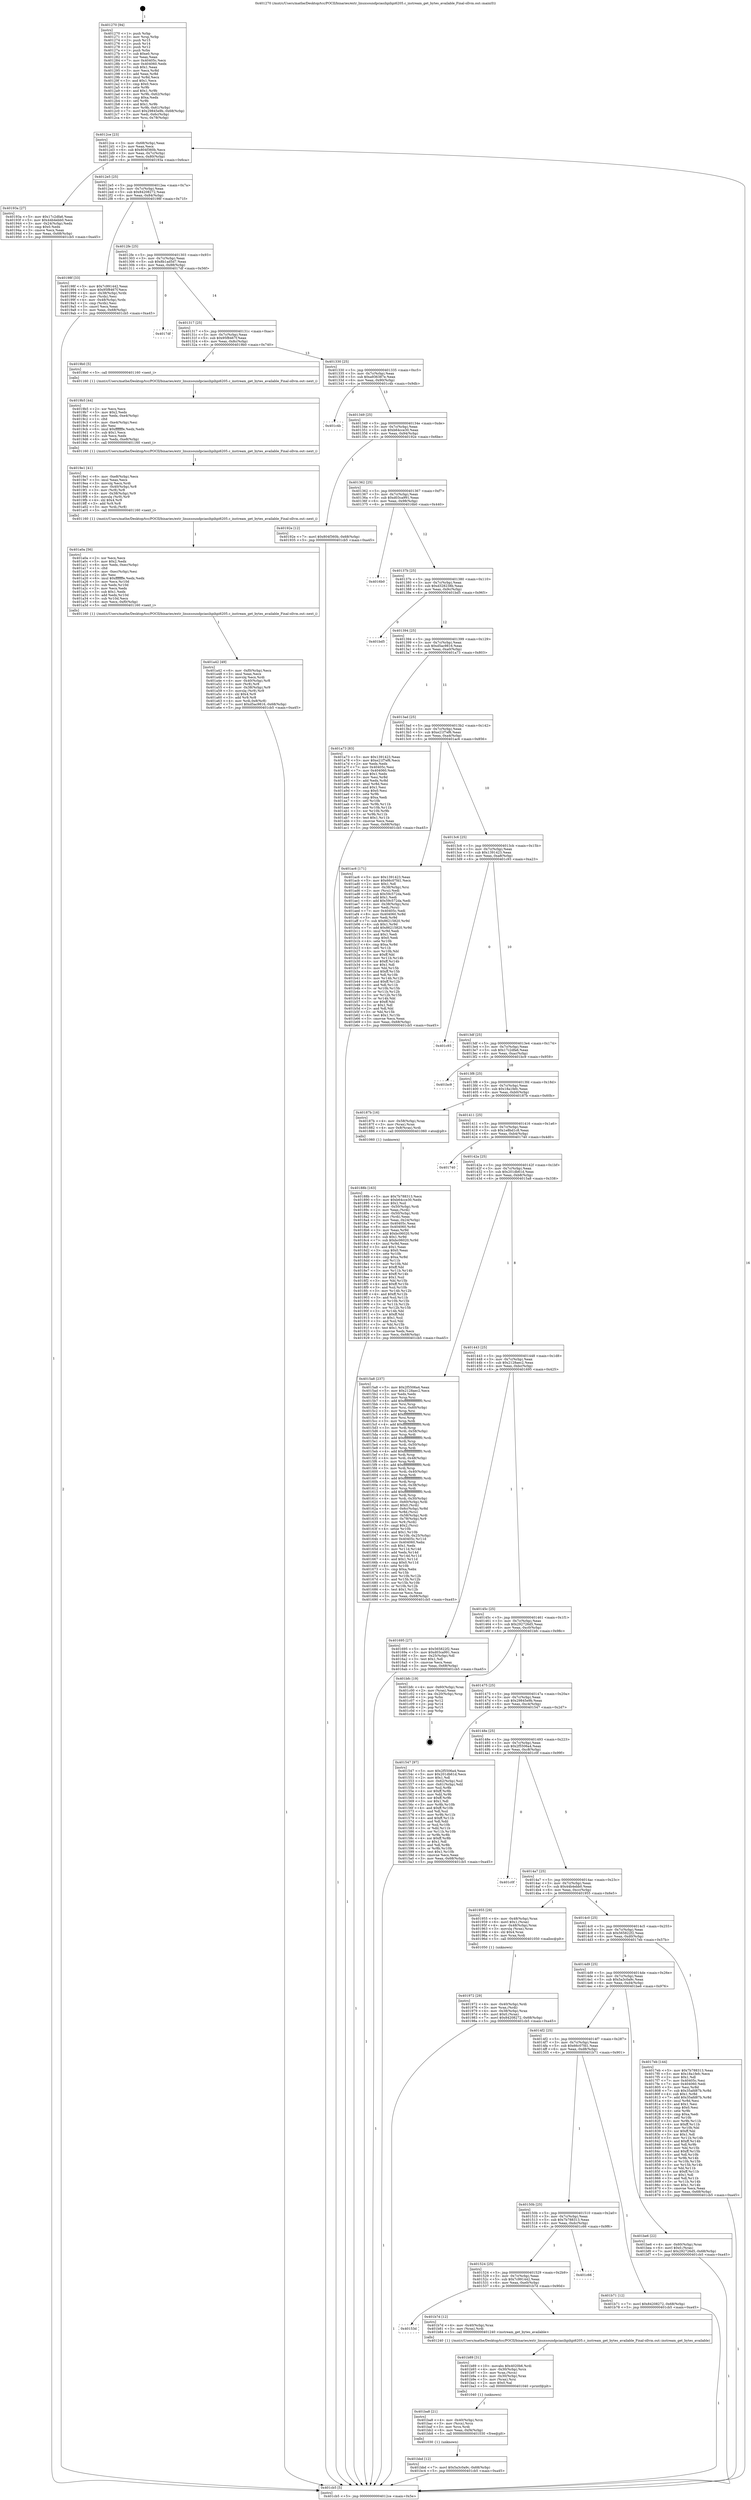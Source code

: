 digraph "0x401270" {
  label = "0x401270 (/mnt/c/Users/mathe/Desktop/tcc/POCII/binaries/extr_linuxsoundpciasihpihpi6205.c_instream_get_bytes_available_Final-ollvm.out::main(0))"
  labelloc = "t"
  node[shape=record]

  Entry [label="",width=0.3,height=0.3,shape=circle,fillcolor=black,style=filled]
  "0x4012ce" [label="{
     0x4012ce [23]\l
     | [instrs]\l
     &nbsp;&nbsp;0x4012ce \<+3\>: mov -0x68(%rbp),%eax\l
     &nbsp;&nbsp;0x4012d1 \<+2\>: mov %eax,%ecx\l
     &nbsp;&nbsp;0x4012d3 \<+6\>: sub $0x804f360b,%ecx\l
     &nbsp;&nbsp;0x4012d9 \<+3\>: mov %eax,-0x7c(%rbp)\l
     &nbsp;&nbsp;0x4012dc \<+3\>: mov %ecx,-0x80(%rbp)\l
     &nbsp;&nbsp;0x4012df \<+6\>: je 000000000040193a \<main+0x6ca\>\l
  }"]
  "0x40193a" [label="{
     0x40193a [27]\l
     | [instrs]\l
     &nbsp;&nbsp;0x40193a \<+5\>: mov $0x17c2dfa6,%eax\l
     &nbsp;&nbsp;0x40193f \<+5\>: mov $0x44b4ebb0,%ecx\l
     &nbsp;&nbsp;0x401944 \<+3\>: mov -0x24(%rbp),%edx\l
     &nbsp;&nbsp;0x401947 \<+3\>: cmp $0x0,%edx\l
     &nbsp;&nbsp;0x40194a \<+3\>: cmove %ecx,%eax\l
     &nbsp;&nbsp;0x40194d \<+3\>: mov %eax,-0x68(%rbp)\l
     &nbsp;&nbsp;0x401950 \<+5\>: jmp 0000000000401cb5 \<main+0xa45\>\l
  }"]
  "0x4012e5" [label="{
     0x4012e5 [25]\l
     | [instrs]\l
     &nbsp;&nbsp;0x4012e5 \<+5\>: jmp 00000000004012ea \<main+0x7a\>\l
     &nbsp;&nbsp;0x4012ea \<+3\>: mov -0x7c(%rbp),%eax\l
     &nbsp;&nbsp;0x4012ed \<+5\>: sub $0x84208272,%eax\l
     &nbsp;&nbsp;0x4012f2 \<+6\>: mov %eax,-0x84(%rbp)\l
     &nbsp;&nbsp;0x4012f8 \<+6\>: je 000000000040198f \<main+0x71f\>\l
  }"]
  Exit [label="",width=0.3,height=0.3,shape=circle,fillcolor=black,style=filled,peripheries=2]
  "0x40198f" [label="{
     0x40198f [33]\l
     | [instrs]\l
     &nbsp;&nbsp;0x40198f \<+5\>: mov $0x7c991442,%eax\l
     &nbsp;&nbsp;0x401994 \<+5\>: mov $0x95f8467f,%ecx\l
     &nbsp;&nbsp;0x401999 \<+4\>: mov -0x38(%rbp),%rdx\l
     &nbsp;&nbsp;0x40199d \<+2\>: mov (%rdx),%esi\l
     &nbsp;&nbsp;0x40199f \<+4\>: mov -0x48(%rbp),%rdx\l
     &nbsp;&nbsp;0x4019a3 \<+2\>: cmp (%rdx),%esi\l
     &nbsp;&nbsp;0x4019a5 \<+3\>: cmovl %ecx,%eax\l
     &nbsp;&nbsp;0x4019a8 \<+3\>: mov %eax,-0x68(%rbp)\l
     &nbsp;&nbsp;0x4019ab \<+5\>: jmp 0000000000401cb5 \<main+0xa45\>\l
  }"]
  "0x4012fe" [label="{
     0x4012fe [25]\l
     | [instrs]\l
     &nbsp;&nbsp;0x4012fe \<+5\>: jmp 0000000000401303 \<main+0x93\>\l
     &nbsp;&nbsp;0x401303 \<+3\>: mov -0x7c(%rbp),%eax\l
     &nbsp;&nbsp;0x401306 \<+5\>: sub $0x8b1ad5d7,%eax\l
     &nbsp;&nbsp;0x40130b \<+6\>: mov %eax,-0x88(%rbp)\l
     &nbsp;&nbsp;0x401311 \<+6\>: je 00000000004017df \<main+0x56f\>\l
  }"]
  "0x401bbd" [label="{
     0x401bbd [12]\l
     | [instrs]\l
     &nbsp;&nbsp;0x401bbd \<+7\>: movl $0x5a3c0a9c,-0x68(%rbp)\l
     &nbsp;&nbsp;0x401bc4 \<+5\>: jmp 0000000000401cb5 \<main+0xa45\>\l
  }"]
  "0x4017df" [label="{
     0x4017df\l
  }", style=dashed]
  "0x401317" [label="{
     0x401317 [25]\l
     | [instrs]\l
     &nbsp;&nbsp;0x401317 \<+5\>: jmp 000000000040131c \<main+0xac\>\l
     &nbsp;&nbsp;0x40131c \<+3\>: mov -0x7c(%rbp),%eax\l
     &nbsp;&nbsp;0x40131f \<+5\>: sub $0x95f8467f,%eax\l
     &nbsp;&nbsp;0x401324 \<+6\>: mov %eax,-0x8c(%rbp)\l
     &nbsp;&nbsp;0x40132a \<+6\>: je 00000000004019b0 \<main+0x740\>\l
  }"]
  "0x401ba8" [label="{
     0x401ba8 [21]\l
     | [instrs]\l
     &nbsp;&nbsp;0x401ba8 \<+4\>: mov -0x40(%rbp),%rcx\l
     &nbsp;&nbsp;0x401bac \<+3\>: mov (%rcx),%rcx\l
     &nbsp;&nbsp;0x401baf \<+3\>: mov %rcx,%rdi\l
     &nbsp;&nbsp;0x401bb2 \<+6\>: mov %eax,-0xf4(%rbp)\l
     &nbsp;&nbsp;0x401bb8 \<+5\>: call 0000000000401030 \<free@plt\>\l
     | [calls]\l
     &nbsp;&nbsp;0x401030 \{1\} (unknown)\l
  }"]
  "0x4019b0" [label="{
     0x4019b0 [5]\l
     | [instrs]\l
     &nbsp;&nbsp;0x4019b0 \<+5\>: call 0000000000401160 \<next_i\>\l
     | [calls]\l
     &nbsp;&nbsp;0x401160 \{1\} (/mnt/c/Users/mathe/Desktop/tcc/POCII/binaries/extr_linuxsoundpciasihpihpi6205.c_instream_get_bytes_available_Final-ollvm.out::next_i)\l
  }"]
  "0x401330" [label="{
     0x401330 [25]\l
     | [instrs]\l
     &nbsp;&nbsp;0x401330 \<+5\>: jmp 0000000000401335 \<main+0xc5\>\l
     &nbsp;&nbsp;0x401335 \<+3\>: mov -0x7c(%rbp),%eax\l
     &nbsp;&nbsp;0x401338 \<+5\>: sub $0xa936387e,%eax\l
     &nbsp;&nbsp;0x40133d \<+6\>: mov %eax,-0x90(%rbp)\l
     &nbsp;&nbsp;0x401343 \<+6\>: je 0000000000401c4b \<main+0x9db\>\l
  }"]
  "0x401b89" [label="{
     0x401b89 [31]\l
     | [instrs]\l
     &nbsp;&nbsp;0x401b89 \<+10\>: movabs $0x4020b6,%rdi\l
     &nbsp;&nbsp;0x401b93 \<+4\>: mov -0x30(%rbp),%rcx\l
     &nbsp;&nbsp;0x401b97 \<+3\>: mov %rax,(%rcx)\l
     &nbsp;&nbsp;0x401b9a \<+4\>: mov -0x30(%rbp),%rax\l
     &nbsp;&nbsp;0x401b9e \<+3\>: mov (%rax),%rsi\l
     &nbsp;&nbsp;0x401ba1 \<+2\>: mov $0x0,%al\l
     &nbsp;&nbsp;0x401ba3 \<+5\>: call 0000000000401040 \<printf@plt\>\l
     | [calls]\l
     &nbsp;&nbsp;0x401040 \{1\} (unknown)\l
  }"]
  "0x401c4b" [label="{
     0x401c4b\l
  }", style=dashed]
  "0x401349" [label="{
     0x401349 [25]\l
     | [instrs]\l
     &nbsp;&nbsp;0x401349 \<+5\>: jmp 000000000040134e \<main+0xde\>\l
     &nbsp;&nbsp;0x40134e \<+3\>: mov -0x7c(%rbp),%eax\l
     &nbsp;&nbsp;0x401351 \<+5\>: sub $0xb64cce30,%eax\l
     &nbsp;&nbsp;0x401356 \<+6\>: mov %eax,-0x94(%rbp)\l
     &nbsp;&nbsp;0x40135c \<+6\>: je 000000000040192e \<main+0x6be\>\l
  }"]
  "0x40153d" [label="{
     0x40153d\l
  }", style=dashed]
  "0x40192e" [label="{
     0x40192e [12]\l
     | [instrs]\l
     &nbsp;&nbsp;0x40192e \<+7\>: movl $0x804f360b,-0x68(%rbp)\l
     &nbsp;&nbsp;0x401935 \<+5\>: jmp 0000000000401cb5 \<main+0xa45\>\l
  }"]
  "0x401362" [label="{
     0x401362 [25]\l
     | [instrs]\l
     &nbsp;&nbsp;0x401362 \<+5\>: jmp 0000000000401367 \<main+0xf7\>\l
     &nbsp;&nbsp;0x401367 \<+3\>: mov -0x7c(%rbp),%eax\l
     &nbsp;&nbsp;0x40136a \<+5\>: sub $0xd03ca991,%eax\l
     &nbsp;&nbsp;0x40136f \<+6\>: mov %eax,-0x98(%rbp)\l
     &nbsp;&nbsp;0x401375 \<+6\>: je 00000000004016b0 \<main+0x440\>\l
  }"]
  "0x401b7d" [label="{
     0x401b7d [12]\l
     | [instrs]\l
     &nbsp;&nbsp;0x401b7d \<+4\>: mov -0x40(%rbp),%rax\l
     &nbsp;&nbsp;0x401b81 \<+3\>: mov (%rax),%rdi\l
     &nbsp;&nbsp;0x401b84 \<+5\>: call 0000000000401240 \<instream_get_bytes_available\>\l
     | [calls]\l
     &nbsp;&nbsp;0x401240 \{1\} (/mnt/c/Users/mathe/Desktop/tcc/POCII/binaries/extr_linuxsoundpciasihpihpi6205.c_instream_get_bytes_available_Final-ollvm.out::instream_get_bytes_available)\l
  }"]
  "0x4016b0" [label="{
     0x4016b0\l
  }", style=dashed]
  "0x40137b" [label="{
     0x40137b [25]\l
     | [instrs]\l
     &nbsp;&nbsp;0x40137b \<+5\>: jmp 0000000000401380 \<main+0x110\>\l
     &nbsp;&nbsp;0x401380 \<+3\>: mov -0x7c(%rbp),%eax\l
     &nbsp;&nbsp;0x401383 \<+5\>: sub $0xd328238b,%eax\l
     &nbsp;&nbsp;0x401388 \<+6\>: mov %eax,-0x9c(%rbp)\l
     &nbsp;&nbsp;0x40138e \<+6\>: je 0000000000401bd5 \<main+0x965\>\l
  }"]
  "0x401524" [label="{
     0x401524 [25]\l
     | [instrs]\l
     &nbsp;&nbsp;0x401524 \<+5\>: jmp 0000000000401529 \<main+0x2b9\>\l
     &nbsp;&nbsp;0x401529 \<+3\>: mov -0x7c(%rbp),%eax\l
     &nbsp;&nbsp;0x40152c \<+5\>: sub $0x7c991442,%eax\l
     &nbsp;&nbsp;0x401531 \<+6\>: mov %eax,-0xe0(%rbp)\l
     &nbsp;&nbsp;0x401537 \<+6\>: je 0000000000401b7d \<main+0x90d\>\l
  }"]
  "0x401bd5" [label="{
     0x401bd5\l
  }", style=dashed]
  "0x401394" [label="{
     0x401394 [25]\l
     | [instrs]\l
     &nbsp;&nbsp;0x401394 \<+5\>: jmp 0000000000401399 \<main+0x129\>\l
     &nbsp;&nbsp;0x401399 \<+3\>: mov -0x7c(%rbp),%eax\l
     &nbsp;&nbsp;0x40139c \<+5\>: sub $0xd5ac9816,%eax\l
     &nbsp;&nbsp;0x4013a1 \<+6\>: mov %eax,-0xa0(%rbp)\l
     &nbsp;&nbsp;0x4013a7 \<+6\>: je 0000000000401a73 \<main+0x803\>\l
  }"]
  "0x401c66" [label="{
     0x401c66\l
  }", style=dashed]
  "0x401a73" [label="{
     0x401a73 [83]\l
     | [instrs]\l
     &nbsp;&nbsp;0x401a73 \<+5\>: mov $0x1391423,%eax\l
     &nbsp;&nbsp;0x401a78 \<+5\>: mov $0xe21f7ef6,%ecx\l
     &nbsp;&nbsp;0x401a7d \<+2\>: xor %edx,%edx\l
     &nbsp;&nbsp;0x401a7f \<+7\>: mov 0x40405c,%esi\l
     &nbsp;&nbsp;0x401a86 \<+7\>: mov 0x404060,%edi\l
     &nbsp;&nbsp;0x401a8d \<+3\>: sub $0x1,%edx\l
     &nbsp;&nbsp;0x401a90 \<+3\>: mov %esi,%r8d\l
     &nbsp;&nbsp;0x401a93 \<+3\>: add %edx,%r8d\l
     &nbsp;&nbsp;0x401a96 \<+4\>: imul %r8d,%esi\l
     &nbsp;&nbsp;0x401a9a \<+3\>: and $0x1,%esi\l
     &nbsp;&nbsp;0x401a9d \<+3\>: cmp $0x0,%esi\l
     &nbsp;&nbsp;0x401aa0 \<+4\>: sete %r9b\l
     &nbsp;&nbsp;0x401aa4 \<+3\>: cmp $0xa,%edi\l
     &nbsp;&nbsp;0x401aa7 \<+4\>: setl %r10b\l
     &nbsp;&nbsp;0x401aab \<+3\>: mov %r9b,%r11b\l
     &nbsp;&nbsp;0x401aae \<+3\>: and %r10b,%r11b\l
     &nbsp;&nbsp;0x401ab1 \<+3\>: xor %r10b,%r9b\l
     &nbsp;&nbsp;0x401ab4 \<+3\>: or %r9b,%r11b\l
     &nbsp;&nbsp;0x401ab7 \<+4\>: test $0x1,%r11b\l
     &nbsp;&nbsp;0x401abb \<+3\>: cmovne %ecx,%eax\l
     &nbsp;&nbsp;0x401abe \<+3\>: mov %eax,-0x68(%rbp)\l
     &nbsp;&nbsp;0x401ac1 \<+5\>: jmp 0000000000401cb5 \<main+0xa45\>\l
  }"]
  "0x4013ad" [label="{
     0x4013ad [25]\l
     | [instrs]\l
     &nbsp;&nbsp;0x4013ad \<+5\>: jmp 00000000004013b2 \<main+0x142\>\l
     &nbsp;&nbsp;0x4013b2 \<+3\>: mov -0x7c(%rbp),%eax\l
     &nbsp;&nbsp;0x4013b5 \<+5\>: sub $0xe21f7ef6,%eax\l
     &nbsp;&nbsp;0x4013ba \<+6\>: mov %eax,-0xa4(%rbp)\l
     &nbsp;&nbsp;0x4013c0 \<+6\>: je 0000000000401ac6 \<main+0x856\>\l
  }"]
  "0x40150b" [label="{
     0x40150b [25]\l
     | [instrs]\l
     &nbsp;&nbsp;0x40150b \<+5\>: jmp 0000000000401510 \<main+0x2a0\>\l
     &nbsp;&nbsp;0x401510 \<+3\>: mov -0x7c(%rbp),%eax\l
     &nbsp;&nbsp;0x401513 \<+5\>: sub $0x7b788313,%eax\l
     &nbsp;&nbsp;0x401518 \<+6\>: mov %eax,-0xdc(%rbp)\l
     &nbsp;&nbsp;0x40151e \<+6\>: je 0000000000401c66 \<main+0x9f6\>\l
  }"]
  "0x401ac6" [label="{
     0x401ac6 [171]\l
     | [instrs]\l
     &nbsp;&nbsp;0x401ac6 \<+5\>: mov $0x1391423,%eax\l
     &nbsp;&nbsp;0x401acb \<+5\>: mov $0x66c07fd1,%ecx\l
     &nbsp;&nbsp;0x401ad0 \<+2\>: mov $0x1,%dl\l
     &nbsp;&nbsp;0x401ad2 \<+4\>: mov -0x38(%rbp),%rsi\l
     &nbsp;&nbsp;0x401ad6 \<+2\>: mov (%rsi),%edi\l
     &nbsp;&nbsp;0x401ad8 \<+6\>: sub $0x59c572da,%edi\l
     &nbsp;&nbsp;0x401ade \<+3\>: add $0x1,%edi\l
     &nbsp;&nbsp;0x401ae1 \<+6\>: add $0x59c572da,%edi\l
     &nbsp;&nbsp;0x401ae7 \<+4\>: mov -0x38(%rbp),%rsi\l
     &nbsp;&nbsp;0x401aeb \<+2\>: mov %edi,(%rsi)\l
     &nbsp;&nbsp;0x401aed \<+7\>: mov 0x40405c,%edi\l
     &nbsp;&nbsp;0x401af4 \<+8\>: mov 0x404060,%r8d\l
     &nbsp;&nbsp;0x401afc \<+3\>: mov %edi,%r9d\l
     &nbsp;&nbsp;0x401aff \<+7\>: sub $0x86215820,%r9d\l
     &nbsp;&nbsp;0x401b06 \<+4\>: sub $0x1,%r9d\l
     &nbsp;&nbsp;0x401b0a \<+7\>: add $0x86215820,%r9d\l
     &nbsp;&nbsp;0x401b11 \<+4\>: imul %r9d,%edi\l
     &nbsp;&nbsp;0x401b15 \<+3\>: and $0x1,%edi\l
     &nbsp;&nbsp;0x401b18 \<+3\>: cmp $0x0,%edi\l
     &nbsp;&nbsp;0x401b1b \<+4\>: sete %r10b\l
     &nbsp;&nbsp;0x401b1f \<+4\>: cmp $0xa,%r8d\l
     &nbsp;&nbsp;0x401b23 \<+4\>: setl %r11b\l
     &nbsp;&nbsp;0x401b27 \<+3\>: mov %r10b,%bl\l
     &nbsp;&nbsp;0x401b2a \<+3\>: xor $0xff,%bl\l
     &nbsp;&nbsp;0x401b2d \<+3\>: mov %r11b,%r14b\l
     &nbsp;&nbsp;0x401b30 \<+4\>: xor $0xff,%r14b\l
     &nbsp;&nbsp;0x401b34 \<+3\>: xor $0x1,%dl\l
     &nbsp;&nbsp;0x401b37 \<+3\>: mov %bl,%r15b\l
     &nbsp;&nbsp;0x401b3a \<+4\>: and $0xff,%r15b\l
     &nbsp;&nbsp;0x401b3e \<+3\>: and %dl,%r10b\l
     &nbsp;&nbsp;0x401b41 \<+3\>: mov %r14b,%r12b\l
     &nbsp;&nbsp;0x401b44 \<+4\>: and $0xff,%r12b\l
     &nbsp;&nbsp;0x401b48 \<+3\>: and %dl,%r11b\l
     &nbsp;&nbsp;0x401b4b \<+3\>: or %r10b,%r15b\l
     &nbsp;&nbsp;0x401b4e \<+3\>: or %r11b,%r12b\l
     &nbsp;&nbsp;0x401b51 \<+3\>: xor %r12b,%r15b\l
     &nbsp;&nbsp;0x401b54 \<+3\>: or %r14b,%bl\l
     &nbsp;&nbsp;0x401b57 \<+3\>: xor $0xff,%bl\l
     &nbsp;&nbsp;0x401b5a \<+3\>: or $0x1,%dl\l
     &nbsp;&nbsp;0x401b5d \<+2\>: and %dl,%bl\l
     &nbsp;&nbsp;0x401b5f \<+3\>: or %bl,%r15b\l
     &nbsp;&nbsp;0x401b62 \<+4\>: test $0x1,%r15b\l
     &nbsp;&nbsp;0x401b66 \<+3\>: cmovne %ecx,%eax\l
     &nbsp;&nbsp;0x401b69 \<+3\>: mov %eax,-0x68(%rbp)\l
     &nbsp;&nbsp;0x401b6c \<+5\>: jmp 0000000000401cb5 \<main+0xa45\>\l
  }"]
  "0x4013c6" [label="{
     0x4013c6 [25]\l
     | [instrs]\l
     &nbsp;&nbsp;0x4013c6 \<+5\>: jmp 00000000004013cb \<main+0x15b\>\l
     &nbsp;&nbsp;0x4013cb \<+3\>: mov -0x7c(%rbp),%eax\l
     &nbsp;&nbsp;0x4013ce \<+5\>: sub $0x1391423,%eax\l
     &nbsp;&nbsp;0x4013d3 \<+6\>: mov %eax,-0xa8(%rbp)\l
     &nbsp;&nbsp;0x4013d9 \<+6\>: je 0000000000401c93 \<main+0xa23\>\l
  }"]
  "0x401b71" [label="{
     0x401b71 [12]\l
     | [instrs]\l
     &nbsp;&nbsp;0x401b71 \<+7\>: movl $0x84208272,-0x68(%rbp)\l
     &nbsp;&nbsp;0x401b78 \<+5\>: jmp 0000000000401cb5 \<main+0xa45\>\l
  }"]
  "0x401c93" [label="{
     0x401c93\l
  }", style=dashed]
  "0x4013df" [label="{
     0x4013df [25]\l
     | [instrs]\l
     &nbsp;&nbsp;0x4013df \<+5\>: jmp 00000000004013e4 \<main+0x174\>\l
     &nbsp;&nbsp;0x4013e4 \<+3\>: mov -0x7c(%rbp),%eax\l
     &nbsp;&nbsp;0x4013e7 \<+5\>: sub $0x17c2dfa6,%eax\l
     &nbsp;&nbsp;0x4013ec \<+6\>: mov %eax,-0xac(%rbp)\l
     &nbsp;&nbsp;0x4013f2 \<+6\>: je 0000000000401bc9 \<main+0x959\>\l
  }"]
  "0x4014f2" [label="{
     0x4014f2 [25]\l
     | [instrs]\l
     &nbsp;&nbsp;0x4014f2 \<+5\>: jmp 00000000004014f7 \<main+0x287\>\l
     &nbsp;&nbsp;0x4014f7 \<+3\>: mov -0x7c(%rbp),%eax\l
     &nbsp;&nbsp;0x4014fa \<+5\>: sub $0x66c07fd1,%eax\l
     &nbsp;&nbsp;0x4014ff \<+6\>: mov %eax,-0xd8(%rbp)\l
     &nbsp;&nbsp;0x401505 \<+6\>: je 0000000000401b71 \<main+0x901\>\l
  }"]
  "0x401bc9" [label="{
     0x401bc9\l
  }", style=dashed]
  "0x4013f8" [label="{
     0x4013f8 [25]\l
     | [instrs]\l
     &nbsp;&nbsp;0x4013f8 \<+5\>: jmp 00000000004013fd \<main+0x18d\>\l
     &nbsp;&nbsp;0x4013fd \<+3\>: mov -0x7c(%rbp),%eax\l
     &nbsp;&nbsp;0x401400 \<+5\>: sub $0x18a1fefc,%eax\l
     &nbsp;&nbsp;0x401405 \<+6\>: mov %eax,-0xb0(%rbp)\l
     &nbsp;&nbsp;0x40140b \<+6\>: je 000000000040187b \<main+0x60b\>\l
  }"]
  "0x401be6" [label="{
     0x401be6 [22]\l
     | [instrs]\l
     &nbsp;&nbsp;0x401be6 \<+4\>: mov -0x60(%rbp),%rax\l
     &nbsp;&nbsp;0x401bea \<+6\>: movl $0x0,(%rax)\l
     &nbsp;&nbsp;0x401bf0 \<+7\>: movl $0x292726d5,-0x68(%rbp)\l
     &nbsp;&nbsp;0x401bf7 \<+5\>: jmp 0000000000401cb5 \<main+0xa45\>\l
  }"]
  "0x40187b" [label="{
     0x40187b [16]\l
     | [instrs]\l
     &nbsp;&nbsp;0x40187b \<+4\>: mov -0x58(%rbp),%rax\l
     &nbsp;&nbsp;0x40187f \<+3\>: mov (%rax),%rax\l
     &nbsp;&nbsp;0x401882 \<+4\>: mov 0x8(%rax),%rdi\l
     &nbsp;&nbsp;0x401886 \<+5\>: call 0000000000401060 \<atoi@plt\>\l
     | [calls]\l
     &nbsp;&nbsp;0x401060 \{1\} (unknown)\l
  }"]
  "0x401411" [label="{
     0x401411 [25]\l
     | [instrs]\l
     &nbsp;&nbsp;0x401411 \<+5\>: jmp 0000000000401416 \<main+0x1a6\>\l
     &nbsp;&nbsp;0x401416 \<+3\>: mov -0x7c(%rbp),%eax\l
     &nbsp;&nbsp;0x401419 \<+5\>: sub $0x1e8bd1c8,%eax\l
     &nbsp;&nbsp;0x40141e \<+6\>: mov %eax,-0xb4(%rbp)\l
     &nbsp;&nbsp;0x401424 \<+6\>: je 0000000000401740 \<main+0x4d0\>\l
  }"]
  "0x401a42" [label="{
     0x401a42 [49]\l
     | [instrs]\l
     &nbsp;&nbsp;0x401a42 \<+6\>: mov -0xf0(%rbp),%ecx\l
     &nbsp;&nbsp;0x401a48 \<+3\>: imul %eax,%ecx\l
     &nbsp;&nbsp;0x401a4b \<+3\>: movslq %ecx,%rdi\l
     &nbsp;&nbsp;0x401a4e \<+4\>: mov -0x40(%rbp),%r8\l
     &nbsp;&nbsp;0x401a52 \<+3\>: mov (%r8),%r8\l
     &nbsp;&nbsp;0x401a55 \<+4\>: mov -0x38(%rbp),%r9\l
     &nbsp;&nbsp;0x401a59 \<+3\>: movslq (%r9),%r9\l
     &nbsp;&nbsp;0x401a5c \<+4\>: shl $0x4,%r9\l
     &nbsp;&nbsp;0x401a60 \<+3\>: add %r9,%r8\l
     &nbsp;&nbsp;0x401a63 \<+4\>: mov %rdi,0x8(%r8)\l
     &nbsp;&nbsp;0x401a67 \<+7\>: movl $0xd5ac9816,-0x68(%rbp)\l
     &nbsp;&nbsp;0x401a6e \<+5\>: jmp 0000000000401cb5 \<main+0xa45\>\l
  }"]
  "0x401740" [label="{
     0x401740\l
  }", style=dashed]
  "0x40142a" [label="{
     0x40142a [25]\l
     | [instrs]\l
     &nbsp;&nbsp;0x40142a \<+5\>: jmp 000000000040142f \<main+0x1bf\>\l
     &nbsp;&nbsp;0x40142f \<+3\>: mov -0x7c(%rbp),%eax\l
     &nbsp;&nbsp;0x401432 \<+5\>: sub $0x201db61d,%eax\l
     &nbsp;&nbsp;0x401437 \<+6\>: mov %eax,-0xb8(%rbp)\l
     &nbsp;&nbsp;0x40143d \<+6\>: je 00000000004015a8 \<main+0x338\>\l
  }"]
  "0x401a0a" [label="{
     0x401a0a [56]\l
     | [instrs]\l
     &nbsp;&nbsp;0x401a0a \<+2\>: xor %ecx,%ecx\l
     &nbsp;&nbsp;0x401a0c \<+5\>: mov $0x2,%edx\l
     &nbsp;&nbsp;0x401a11 \<+6\>: mov %edx,-0xec(%rbp)\l
     &nbsp;&nbsp;0x401a17 \<+1\>: cltd\l
     &nbsp;&nbsp;0x401a18 \<+6\>: mov -0xec(%rbp),%esi\l
     &nbsp;&nbsp;0x401a1e \<+2\>: idiv %esi\l
     &nbsp;&nbsp;0x401a20 \<+6\>: imul $0xfffffffe,%edx,%edx\l
     &nbsp;&nbsp;0x401a26 \<+3\>: mov %ecx,%r10d\l
     &nbsp;&nbsp;0x401a29 \<+3\>: sub %edx,%r10d\l
     &nbsp;&nbsp;0x401a2c \<+2\>: mov %ecx,%edx\l
     &nbsp;&nbsp;0x401a2e \<+3\>: sub $0x1,%edx\l
     &nbsp;&nbsp;0x401a31 \<+3\>: add %edx,%r10d\l
     &nbsp;&nbsp;0x401a34 \<+3\>: sub %r10d,%ecx\l
     &nbsp;&nbsp;0x401a37 \<+6\>: mov %ecx,-0xf0(%rbp)\l
     &nbsp;&nbsp;0x401a3d \<+5\>: call 0000000000401160 \<next_i\>\l
     | [calls]\l
     &nbsp;&nbsp;0x401160 \{1\} (/mnt/c/Users/mathe/Desktop/tcc/POCII/binaries/extr_linuxsoundpciasihpihpi6205.c_instream_get_bytes_available_Final-ollvm.out::next_i)\l
  }"]
  "0x4015a8" [label="{
     0x4015a8 [237]\l
     | [instrs]\l
     &nbsp;&nbsp;0x4015a8 \<+5\>: mov $0x2f5506a4,%eax\l
     &nbsp;&nbsp;0x4015ad \<+5\>: mov $0x2128aec2,%ecx\l
     &nbsp;&nbsp;0x4015b2 \<+2\>: xor %edx,%edx\l
     &nbsp;&nbsp;0x4015b4 \<+3\>: mov %rsp,%rsi\l
     &nbsp;&nbsp;0x4015b7 \<+4\>: add $0xfffffffffffffff0,%rsi\l
     &nbsp;&nbsp;0x4015bb \<+3\>: mov %rsi,%rsp\l
     &nbsp;&nbsp;0x4015be \<+4\>: mov %rsi,-0x60(%rbp)\l
     &nbsp;&nbsp;0x4015c2 \<+3\>: mov %rsp,%rsi\l
     &nbsp;&nbsp;0x4015c5 \<+4\>: add $0xfffffffffffffff0,%rsi\l
     &nbsp;&nbsp;0x4015c9 \<+3\>: mov %rsi,%rsp\l
     &nbsp;&nbsp;0x4015cc \<+3\>: mov %rsp,%rdi\l
     &nbsp;&nbsp;0x4015cf \<+4\>: add $0xfffffffffffffff0,%rdi\l
     &nbsp;&nbsp;0x4015d3 \<+3\>: mov %rdi,%rsp\l
     &nbsp;&nbsp;0x4015d6 \<+4\>: mov %rdi,-0x58(%rbp)\l
     &nbsp;&nbsp;0x4015da \<+3\>: mov %rsp,%rdi\l
     &nbsp;&nbsp;0x4015dd \<+4\>: add $0xfffffffffffffff0,%rdi\l
     &nbsp;&nbsp;0x4015e1 \<+3\>: mov %rdi,%rsp\l
     &nbsp;&nbsp;0x4015e4 \<+4\>: mov %rdi,-0x50(%rbp)\l
     &nbsp;&nbsp;0x4015e8 \<+3\>: mov %rsp,%rdi\l
     &nbsp;&nbsp;0x4015eb \<+4\>: add $0xfffffffffffffff0,%rdi\l
     &nbsp;&nbsp;0x4015ef \<+3\>: mov %rdi,%rsp\l
     &nbsp;&nbsp;0x4015f2 \<+4\>: mov %rdi,-0x48(%rbp)\l
     &nbsp;&nbsp;0x4015f6 \<+3\>: mov %rsp,%rdi\l
     &nbsp;&nbsp;0x4015f9 \<+4\>: add $0xfffffffffffffff0,%rdi\l
     &nbsp;&nbsp;0x4015fd \<+3\>: mov %rdi,%rsp\l
     &nbsp;&nbsp;0x401600 \<+4\>: mov %rdi,-0x40(%rbp)\l
     &nbsp;&nbsp;0x401604 \<+3\>: mov %rsp,%rdi\l
     &nbsp;&nbsp;0x401607 \<+4\>: add $0xfffffffffffffff0,%rdi\l
     &nbsp;&nbsp;0x40160b \<+3\>: mov %rdi,%rsp\l
     &nbsp;&nbsp;0x40160e \<+4\>: mov %rdi,-0x38(%rbp)\l
     &nbsp;&nbsp;0x401612 \<+3\>: mov %rsp,%rdi\l
     &nbsp;&nbsp;0x401615 \<+4\>: add $0xfffffffffffffff0,%rdi\l
     &nbsp;&nbsp;0x401619 \<+3\>: mov %rdi,%rsp\l
     &nbsp;&nbsp;0x40161c \<+4\>: mov %rdi,-0x30(%rbp)\l
     &nbsp;&nbsp;0x401620 \<+4\>: mov -0x60(%rbp),%rdi\l
     &nbsp;&nbsp;0x401624 \<+6\>: movl $0x0,(%rdi)\l
     &nbsp;&nbsp;0x40162a \<+4\>: mov -0x6c(%rbp),%r8d\l
     &nbsp;&nbsp;0x40162e \<+3\>: mov %r8d,(%rsi)\l
     &nbsp;&nbsp;0x401631 \<+4\>: mov -0x58(%rbp),%rdi\l
     &nbsp;&nbsp;0x401635 \<+4\>: mov -0x78(%rbp),%r9\l
     &nbsp;&nbsp;0x401639 \<+3\>: mov %r9,(%rdi)\l
     &nbsp;&nbsp;0x40163c \<+3\>: cmpl $0x2,(%rsi)\l
     &nbsp;&nbsp;0x40163f \<+4\>: setne %r10b\l
     &nbsp;&nbsp;0x401643 \<+4\>: and $0x1,%r10b\l
     &nbsp;&nbsp;0x401647 \<+4\>: mov %r10b,-0x25(%rbp)\l
     &nbsp;&nbsp;0x40164b \<+8\>: mov 0x40405c,%r11d\l
     &nbsp;&nbsp;0x401653 \<+7\>: mov 0x404060,%ebx\l
     &nbsp;&nbsp;0x40165a \<+3\>: sub $0x1,%edx\l
     &nbsp;&nbsp;0x40165d \<+3\>: mov %r11d,%r14d\l
     &nbsp;&nbsp;0x401660 \<+3\>: add %edx,%r14d\l
     &nbsp;&nbsp;0x401663 \<+4\>: imul %r14d,%r11d\l
     &nbsp;&nbsp;0x401667 \<+4\>: and $0x1,%r11d\l
     &nbsp;&nbsp;0x40166b \<+4\>: cmp $0x0,%r11d\l
     &nbsp;&nbsp;0x40166f \<+4\>: sete %r10b\l
     &nbsp;&nbsp;0x401673 \<+3\>: cmp $0xa,%ebx\l
     &nbsp;&nbsp;0x401676 \<+4\>: setl %r15b\l
     &nbsp;&nbsp;0x40167a \<+3\>: mov %r10b,%r12b\l
     &nbsp;&nbsp;0x40167d \<+3\>: and %r15b,%r12b\l
     &nbsp;&nbsp;0x401680 \<+3\>: xor %r15b,%r10b\l
     &nbsp;&nbsp;0x401683 \<+3\>: or %r10b,%r12b\l
     &nbsp;&nbsp;0x401686 \<+4\>: test $0x1,%r12b\l
     &nbsp;&nbsp;0x40168a \<+3\>: cmovne %ecx,%eax\l
     &nbsp;&nbsp;0x40168d \<+3\>: mov %eax,-0x68(%rbp)\l
     &nbsp;&nbsp;0x401690 \<+5\>: jmp 0000000000401cb5 \<main+0xa45\>\l
  }"]
  "0x401443" [label="{
     0x401443 [25]\l
     | [instrs]\l
     &nbsp;&nbsp;0x401443 \<+5\>: jmp 0000000000401448 \<main+0x1d8\>\l
     &nbsp;&nbsp;0x401448 \<+3\>: mov -0x7c(%rbp),%eax\l
     &nbsp;&nbsp;0x40144b \<+5\>: sub $0x2128aec2,%eax\l
     &nbsp;&nbsp;0x401450 \<+6\>: mov %eax,-0xbc(%rbp)\l
     &nbsp;&nbsp;0x401456 \<+6\>: je 0000000000401695 \<main+0x425\>\l
  }"]
  "0x4019e1" [label="{
     0x4019e1 [41]\l
     | [instrs]\l
     &nbsp;&nbsp;0x4019e1 \<+6\>: mov -0xe8(%rbp),%ecx\l
     &nbsp;&nbsp;0x4019e7 \<+3\>: imul %eax,%ecx\l
     &nbsp;&nbsp;0x4019ea \<+3\>: movslq %ecx,%rdi\l
     &nbsp;&nbsp;0x4019ed \<+4\>: mov -0x40(%rbp),%r8\l
     &nbsp;&nbsp;0x4019f1 \<+3\>: mov (%r8),%r8\l
     &nbsp;&nbsp;0x4019f4 \<+4\>: mov -0x38(%rbp),%r9\l
     &nbsp;&nbsp;0x4019f8 \<+3\>: movslq (%r9),%r9\l
     &nbsp;&nbsp;0x4019fb \<+4\>: shl $0x4,%r9\l
     &nbsp;&nbsp;0x4019ff \<+3\>: add %r9,%r8\l
     &nbsp;&nbsp;0x401a02 \<+3\>: mov %rdi,(%r8)\l
     &nbsp;&nbsp;0x401a05 \<+5\>: call 0000000000401160 \<next_i\>\l
     | [calls]\l
     &nbsp;&nbsp;0x401160 \{1\} (/mnt/c/Users/mathe/Desktop/tcc/POCII/binaries/extr_linuxsoundpciasihpihpi6205.c_instream_get_bytes_available_Final-ollvm.out::next_i)\l
  }"]
  "0x401695" [label="{
     0x401695 [27]\l
     | [instrs]\l
     &nbsp;&nbsp;0x401695 \<+5\>: mov $0x565822f2,%eax\l
     &nbsp;&nbsp;0x40169a \<+5\>: mov $0xd03ca991,%ecx\l
     &nbsp;&nbsp;0x40169f \<+3\>: mov -0x25(%rbp),%dl\l
     &nbsp;&nbsp;0x4016a2 \<+3\>: test $0x1,%dl\l
     &nbsp;&nbsp;0x4016a5 \<+3\>: cmovne %ecx,%eax\l
     &nbsp;&nbsp;0x4016a8 \<+3\>: mov %eax,-0x68(%rbp)\l
     &nbsp;&nbsp;0x4016ab \<+5\>: jmp 0000000000401cb5 \<main+0xa45\>\l
  }"]
  "0x40145c" [label="{
     0x40145c [25]\l
     | [instrs]\l
     &nbsp;&nbsp;0x40145c \<+5\>: jmp 0000000000401461 \<main+0x1f1\>\l
     &nbsp;&nbsp;0x401461 \<+3\>: mov -0x7c(%rbp),%eax\l
     &nbsp;&nbsp;0x401464 \<+5\>: sub $0x292726d5,%eax\l
     &nbsp;&nbsp;0x401469 \<+6\>: mov %eax,-0xc0(%rbp)\l
     &nbsp;&nbsp;0x40146f \<+6\>: je 0000000000401bfc \<main+0x98c\>\l
  }"]
  "0x4019b5" [label="{
     0x4019b5 [44]\l
     | [instrs]\l
     &nbsp;&nbsp;0x4019b5 \<+2\>: xor %ecx,%ecx\l
     &nbsp;&nbsp;0x4019b7 \<+5\>: mov $0x2,%edx\l
     &nbsp;&nbsp;0x4019bc \<+6\>: mov %edx,-0xe4(%rbp)\l
     &nbsp;&nbsp;0x4019c2 \<+1\>: cltd\l
     &nbsp;&nbsp;0x4019c3 \<+6\>: mov -0xe4(%rbp),%esi\l
     &nbsp;&nbsp;0x4019c9 \<+2\>: idiv %esi\l
     &nbsp;&nbsp;0x4019cb \<+6\>: imul $0xfffffffe,%edx,%edx\l
     &nbsp;&nbsp;0x4019d1 \<+3\>: sub $0x1,%ecx\l
     &nbsp;&nbsp;0x4019d4 \<+2\>: sub %ecx,%edx\l
     &nbsp;&nbsp;0x4019d6 \<+6\>: mov %edx,-0xe8(%rbp)\l
     &nbsp;&nbsp;0x4019dc \<+5\>: call 0000000000401160 \<next_i\>\l
     | [calls]\l
     &nbsp;&nbsp;0x401160 \{1\} (/mnt/c/Users/mathe/Desktop/tcc/POCII/binaries/extr_linuxsoundpciasihpihpi6205.c_instream_get_bytes_available_Final-ollvm.out::next_i)\l
  }"]
  "0x401bfc" [label="{
     0x401bfc [19]\l
     | [instrs]\l
     &nbsp;&nbsp;0x401bfc \<+4\>: mov -0x60(%rbp),%rax\l
     &nbsp;&nbsp;0x401c00 \<+2\>: mov (%rax),%eax\l
     &nbsp;&nbsp;0x401c02 \<+4\>: lea -0x20(%rbp),%rsp\l
     &nbsp;&nbsp;0x401c06 \<+1\>: pop %rbx\l
     &nbsp;&nbsp;0x401c07 \<+2\>: pop %r12\l
     &nbsp;&nbsp;0x401c09 \<+2\>: pop %r14\l
     &nbsp;&nbsp;0x401c0b \<+2\>: pop %r15\l
     &nbsp;&nbsp;0x401c0d \<+1\>: pop %rbp\l
     &nbsp;&nbsp;0x401c0e \<+1\>: ret\l
  }"]
  "0x401475" [label="{
     0x401475 [25]\l
     | [instrs]\l
     &nbsp;&nbsp;0x401475 \<+5\>: jmp 000000000040147a \<main+0x20a\>\l
     &nbsp;&nbsp;0x40147a \<+3\>: mov -0x7c(%rbp),%eax\l
     &nbsp;&nbsp;0x40147d \<+5\>: sub $0x29845e9b,%eax\l
     &nbsp;&nbsp;0x401482 \<+6\>: mov %eax,-0xc4(%rbp)\l
     &nbsp;&nbsp;0x401488 \<+6\>: je 0000000000401547 \<main+0x2d7\>\l
  }"]
  "0x401972" [label="{
     0x401972 [29]\l
     | [instrs]\l
     &nbsp;&nbsp;0x401972 \<+4\>: mov -0x40(%rbp),%rdi\l
     &nbsp;&nbsp;0x401976 \<+3\>: mov %rax,(%rdi)\l
     &nbsp;&nbsp;0x401979 \<+4\>: mov -0x38(%rbp),%rax\l
     &nbsp;&nbsp;0x40197d \<+6\>: movl $0x0,(%rax)\l
     &nbsp;&nbsp;0x401983 \<+7\>: movl $0x84208272,-0x68(%rbp)\l
     &nbsp;&nbsp;0x40198a \<+5\>: jmp 0000000000401cb5 \<main+0xa45\>\l
  }"]
  "0x401547" [label="{
     0x401547 [97]\l
     | [instrs]\l
     &nbsp;&nbsp;0x401547 \<+5\>: mov $0x2f5506a4,%eax\l
     &nbsp;&nbsp;0x40154c \<+5\>: mov $0x201db61d,%ecx\l
     &nbsp;&nbsp;0x401551 \<+2\>: mov $0x1,%dl\l
     &nbsp;&nbsp;0x401553 \<+4\>: mov -0x62(%rbp),%sil\l
     &nbsp;&nbsp;0x401557 \<+4\>: mov -0x61(%rbp),%dil\l
     &nbsp;&nbsp;0x40155b \<+3\>: mov %sil,%r8b\l
     &nbsp;&nbsp;0x40155e \<+4\>: xor $0xff,%r8b\l
     &nbsp;&nbsp;0x401562 \<+3\>: mov %dil,%r9b\l
     &nbsp;&nbsp;0x401565 \<+4\>: xor $0xff,%r9b\l
     &nbsp;&nbsp;0x401569 \<+3\>: xor $0x1,%dl\l
     &nbsp;&nbsp;0x40156c \<+3\>: mov %r8b,%r10b\l
     &nbsp;&nbsp;0x40156f \<+4\>: and $0xff,%r10b\l
     &nbsp;&nbsp;0x401573 \<+3\>: and %dl,%sil\l
     &nbsp;&nbsp;0x401576 \<+3\>: mov %r9b,%r11b\l
     &nbsp;&nbsp;0x401579 \<+4\>: and $0xff,%r11b\l
     &nbsp;&nbsp;0x40157d \<+3\>: and %dl,%dil\l
     &nbsp;&nbsp;0x401580 \<+3\>: or %sil,%r10b\l
     &nbsp;&nbsp;0x401583 \<+3\>: or %dil,%r11b\l
     &nbsp;&nbsp;0x401586 \<+3\>: xor %r11b,%r10b\l
     &nbsp;&nbsp;0x401589 \<+3\>: or %r9b,%r8b\l
     &nbsp;&nbsp;0x40158c \<+4\>: xor $0xff,%r8b\l
     &nbsp;&nbsp;0x401590 \<+3\>: or $0x1,%dl\l
     &nbsp;&nbsp;0x401593 \<+3\>: and %dl,%r8b\l
     &nbsp;&nbsp;0x401596 \<+3\>: or %r8b,%r10b\l
     &nbsp;&nbsp;0x401599 \<+4\>: test $0x1,%r10b\l
     &nbsp;&nbsp;0x40159d \<+3\>: cmovne %ecx,%eax\l
     &nbsp;&nbsp;0x4015a0 \<+3\>: mov %eax,-0x68(%rbp)\l
     &nbsp;&nbsp;0x4015a3 \<+5\>: jmp 0000000000401cb5 \<main+0xa45\>\l
  }"]
  "0x40148e" [label="{
     0x40148e [25]\l
     | [instrs]\l
     &nbsp;&nbsp;0x40148e \<+5\>: jmp 0000000000401493 \<main+0x223\>\l
     &nbsp;&nbsp;0x401493 \<+3\>: mov -0x7c(%rbp),%eax\l
     &nbsp;&nbsp;0x401496 \<+5\>: sub $0x2f5506a4,%eax\l
     &nbsp;&nbsp;0x40149b \<+6\>: mov %eax,-0xc8(%rbp)\l
     &nbsp;&nbsp;0x4014a1 \<+6\>: je 0000000000401c0f \<main+0x99f\>\l
  }"]
  "0x401cb5" [label="{
     0x401cb5 [5]\l
     | [instrs]\l
     &nbsp;&nbsp;0x401cb5 \<+5\>: jmp 00000000004012ce \<main+0x5e\>\l
  }"]
  "0x401270" [label="{
     0x401270 [94]\l
     | [instrs]\l
     &nbsp;&nbsp;0x401270 \<+1\>: push %rbp\l
     &nbsp;&nbsp;0x401271 \<+3\>: mov %rsp,%rbp\l
     &nbsp;&nbsp;0x401274 \<+2\>: push %r15\l
     &nbsp;&nbsp;0x401276 \<+2\>: push %r14\l
     &nbsp;&nbsp;0x401278 \<+2\>: push %r12\l
     &nbsp;&nbsp;0x40127a \<+1\>: push %rbx\l
     &nbsp;&nbsp;0x40127b \<+7\>: sub $0xe0,%rsp\l
     &nbsp;&nbsp;0x401282 \<+2\>: xor %eax,%eax\l
     &nbsp;&nbsp;0x401284 \<+7\>: mov 0x40405c,%ecx\l
     &nbsp;&nbsp;0x40128b \<+7\>: mov 0x404060,%edx\l
     &nbsp;&nbsp;0x401292 \<+3\>: sub $0x1,%eax\l
     &nbsp;&nbsp;0x401295 \<+3\>: mov %ecx,%r8d\l
     &nbsp;&nbsp;0x401298 \<+3\>: add %eax,%r8d\l
     &nbsp;&nbsp;0x40129b \<+4\>: imul %r8d,%ecx\l
     &nbsp;&nbsp;0x40129f \<+3\>: and $0x1,%ecx\l
     &nbsp;&nbsp;0x4012a2 \<+3\>: cmp $0x0,%ecx\l
     &nbsp;&nbsp;0x4012a5 \<+4\>: sete %r9b\l
     &nbsp;&nbsp;0x4012a9 \<+4\>: and $0x1,%r9b\l
     &nbsp;&nbsp;0x4012ad \<+4\>: mov %r9b,-0x62(%rbp)\l
     &nbsp;&nbsp;0x4012b1 \<+3\>: cmp $0xa,%edx\l
     &nbsp;&nbsp;0x4012b4 \<+4\>: setl %r9b\l
     &nbsp;&nbsp;0x4012b8 \<+4\>: and $0x1,%r9b\l
     &nbsp;&nbsp;0x4012bc \<+4\>: mov %r9b,-0x61(%rbp)\l
     &nbsp;&nbsp;0x4012c0 \<+7\>: movl $0x29845e9b,-0x68(%rbp)\l
     &nbsp;&nbsp;0x4012c7 \<+3\>: mov %edi,-0x6c(%rbp)\l
     &nbsp;&nbsp;0x4012ca \<+4\>: mov %rsi,-0x78(%rbp)\l
  }"]
  "0x40188b" [label="{
     0x40188b [163]\l
     | [instrs]\l
     &nbsp;&nbsp;0x40188b \<+5\>: mov $0x7b788313,%ecx\l
     &nbsp;&nbsp;0x401890 \<+5\>: mov $0xb64cce30,%edx\l
     &nbsp;&nbsp;0x401895 \<+3\>: mov $0x1,%sil\l
     &nbsp;&nbsp;0x401898 \<+4\>: mov -0x50(%rbp),%rdi\l
     &nbsp;&nbsp;0x40189c \<+2\>: mov %eax,(%rdi)\l
     &nbsp;&nbsp;0x40189e \<+4\>: mov -0x50(%rbp),%rdi\l
     &nbsp;&nbsp;0x4018a2 \<+2\>: mov (%rdi),%eax\l
     &nbsp;&nbsp;0x4018a4 \<+3\>: mov %eax,-0x24(%rbp)\l
     &nbsp;&nbsp;0x4018a7 \<+7\>: mov 0x40405c,%eax\l
     &nbsp;&nbsp;0x4018ae \<+8\>: mov 0x404060,%r8d\l
     &nbsp;&nbsp;0x4018b6 \<+3\>: mov %eax,%r9d\l
     &nbsp;&nbsp;0x4018b9 \<+7\>: add $0xbc06020,%r9d\l
     &nbsp;&nbsp;0x4018c0 \<+4\>: sub $0x1,%r9d\l
     &nbsp;&nbsp;0x4018c4 \<+7\>: sub $0xbc06020,%r9d\l
     &nbsp;&nbsp;0x4018cb \<+4\>: imul %r9d,%eax\l
     &nbsp;&nbsp;0x4018cf \<+3\>: and $0x1,%eax\l
     &nbsp;&nbsp;0x4018d2 \<+3\>: cmp $0x0,%eax\l
     &nbsp;&nbsp;0x4018d5 \<+4\>: sete %r10b\l
     &nbsp;&nbsp;0x4018d9 \<+4\>: cmp $0xa,%r8d\l
     &nbsp;&nbsp;0x4018dd \<+4\>: setl %r11b\l
     &nbsp;&nbsp;0x4018e1 \<+3\>: mov %r10b,%bl\l
     &nbsp;&nbsp;0x4018e4 \<+3\>: xor $0xff,%bl\l
     &nbsp;&nbsp;0x4018e7 \<+3\>: mov %r11b,%r14b\l
     &nbsp;&nbsp;0x4018ea \<+4\>: xor $0xff,%r14b\l
     &nbsp;&nbsp;0x4018ee \<+4\>: xor $0x1,%sil\l
     &nbsp;&nbsp;0x4018f2 \<+3\>: mov %bl,%r15b\l
     &nbsp;&nbsp;0x4018f5 \<+4\>: and $0xff,%r15b\l
     &nbsp;&nbsp;0x4018f9 \<+3\>: and %sil,%r10b\l
     &nbsp;&nbsp;0x4018fc \<+3\>: mov %r14b,%r12b\l
     &nbsp;&nbsp;0x4018ff \<+4\>: and $0xff,%r12b\l
     &nbsp;&nbsp;0x401903 \<+3\>: and %sil,%r11b\l
     &nbsp;&nbsp;0x401906 \<+3\>: or %r10b,%r15b\l
     &nbsp;&nbsp;0x401909 \<+3\>: or %r11b,%r12b\l
     &nbsp;&nbsp;0x40190c \<+3\>: xor %r12b,%r15b\l
     &nbsp;&nbsp;0x40190f \<+3\>: or %r14b,%bl\l
     &nbsp;&nbsp;0x401912 \<+3\>: xor $0xff,%bl\l
     &nbsp;&nbsp;0x401915 \<+4\>: or $0x1,%sil\l
     &nbsp;&nbsp;0x401919 \<+3\>: and %sil,%bl\l
     &nbsp;&nbsp;0x40191c \<+3\>: or %bl,%r15b\l
     &nbsp;&nbsp;0x40191f \<+4\>: test $0x1,%r15b\l
     &nbsp;&nbsp;0x401923 \<+3\>: cmovne %edx,%ecx\l
     &nbsp;&nbsp;0x401926 \<+3\>: mov %ecx,-0x68(%rbp)\l
     &nbsp;&nbsp;0x401929 \<+5\>: jmp 0000000000401cb5 \<main+0xa45\>\l
  }"]
  "0x4014d9" [label="{
     0x4014d9 [25]\l
     | [instrs]\l
     &nbsp;&nbsp;0x4014d9 \<+5\>: jmp 00000000004014de \<main+0x26e\>\l
     &nbsp;&nbsp;0x4014de \<+3\>: mov -0x7c(%rbp),%eax\l
     &nbsp;&nbsp;0x4014e1 \<+5\>: sub $0x5a3c0a9c,%eax\l
     &nbsp;&nbsp;0x4014e6 \<+6\>: mov %eax,-0xd4(%rbp)\l
     &nbsp;&nbsp;0x4014ec \<+6\>: je 0000000000401be6 \<main+0x976\>\l
  }"]
  "0x401c0f" [label="{
     0x401c0f\l
  }", style=dashed]
  "0x4014a7" [label="{
     0x4014a7 [25]\l
     | [instrs]\l
     &nbsp;&nbsp;0x4014a7 \<+5\>: jmp 00000000004014ac \<main+0x23c\>\l
     &nbsp;&nbsp;0x4014ac \<+3\>: mov -0x7c(%rbp),%eax\l
     &nbsp;&nbsp;0x4014af \<+5\>: sub $0x44b4ebb0,%eax\l
     &nbsp;&nbsp;0x4014b4 \<+6\>: mov %eax,-0xcc(%rbp)\l
     &nbsp;&nbsp;0x4014ba \<+6\>: je 0000000000401955 \<main+0x6e5\>\l
  }"]
  "0x4017eb" [label="{
     0x4017eb [144]\l
     | [instrs]\l
     &nbsp;&nbsp;0x4017eb \<+5\>: mov $0x7b788313,%eax\l
     &nbsp;&nbsp;0x4017f0 \<+5\>: mov $0x18a1fefc,%ecx\l
     &nbsp;&nbsp;0x4017f5 \<+2\>: mov $0x1,%dl\l
     &nbsp;&nbsp;0x4017f7 \<+7\>: mov 0x40405c,%esi\l
     &nbsp;&nbsp;0x4017fe \<+7\>: mov 0x404060,%edi\l
     &nbsp;&nbsp;0x401805 \<+3\>: mov %esi,%r8d\l
     &nbsp;&nbsp;0x401808 \<+7\>: sub $0x35afd87b,%r8d\l
     &nbsp;&nbsp;0x40180f \<+4\>: sub $0x1,%r8d\l
     &nbsp;&nbsp;0x401813 \<+7\>: add $0x35afd87b,%r8d\l
     &nbsp;&nbsp;0x40181a \<+4\>: imul %r8d,%esi\l
     &nbsp;&nbsp;0x40181e \<+3\>: and $0x1,%esi\l
     &nbsp;&nbsp;0x401821 \<+3\>: cmp $0x0,%esi\l
     &nbsp;&nbsp;0x401824 \<+4\>: sete %r9b\l
     &nbsp;&nbsp;0x401828 \<+3\>: cmp $0xa,%edi\l
     &nbsp;&nbsp;0x40182b \<+4\>: setl %r10b\l
     &nbsp;&nbsp;0x40182f \<+3\>: mov %r9b,%r11b\l
     &nbsp;&nbsp;0x401832 \<+4\>: xor $0xff,%r11b\l
     &nbsp;&nbsp;0x401836 \<+3\>: mov %r10b,%bl\l
     &nbsp;&nbsp;0x401839 \<+3\>: xor $0xff,%bl\l
     &nbsp;&nbsp;0x40183c \<+3\>: xor $0x1,%dl\l
     &nbsp;&nbsp;0x40183f \<+3\>: mov %r11b,%r14b\l
     &nbsp;&nbsp;0x401842 \<+4\>: and $0xff,%r14b\l
     &nbsp;&nbsp;0x401846 \<+3\>: and %dl,%r9b\l
     &nbsp;&nbsp;0x401849 \<+3\>: mov %bl,%r15b\l
     &nbsp;&nbsp;0x40184c \<+4\>: and $0xff,%r15b\l
     &nbsp;&nbsp;0x401850 \<+3\>: and %dl,%r10b\l
     &nbsp;&nbsp;0x401853 \<+3\>: or %r9b,%r14b\l
     &nbsp;&nbsp;0x401856 \<+3\>: or %r10b,%r15b\l
     &nbsp;&nbsp;0x401859 \<+3\>: xor %r15b,%r14b\l
     &nbsp;&nbsp;0x40185c \<+3\>: or %bl,%r11b\l
     &nbsp;&nbsp;0x40185f \<+4\>: xor $0xff,%r11b\l
     &nbsp;&nbsp;0x401863 \<+3\>: or $0x1,%dl\l
     &nbsp;&nbsp;0x401866 \<+3\>: and %dl,%r11b\l
     &nbsp;&nbsp;0x401869 \<+3\>: or %r11b,%r14b\l
     &nbsp;&nbsp;0x40186c \<+4\>: test $0x1,%r14b\l
     &nbsp;&nbsp;0x401870 \<+3\>: cmovne %ecx,%eax\l
     &nbsp;&nbsp;0x401873 \<+3\>: mov %eax,-0x68(%rbp)\l
     &nbsp;&nbsp;0x401876 \<+5\>: jmp 0000000000401cb5 \<main+0xa45\>\l
  }"]
  "0x401955" [label="{
     0x401955 [29]\l
     | [instrs]\l
     &nbsp;&nbsp;0x401955 \<+4\>: mov -0x48(%rbp),%rax\l
     &nbsp;&nbsp;0x401959 \<+6\>: movl $0x1,(%rax)\l
     &nbsp;&nbsp;0x40195f \<+4\>: mov -0x48(%rbp),%rax\l
     &nbsp;&nbsp;0x401963 \<+3\>: movslq (%rax),%rax\l
     &nbsp;&nbsp;0x401966 \<+4\>: shl $0x4,%rax\l
     &nbsp;&nbsp;0x40196a \<+3\>: mov %rax,%rdi\l
     &nbsp;&nbsp;0x40196d \<+5\>: call 0000000000401050 \<malloc@plt\>\l
     | [calls]\l
     &nbsp;&nbsp;0x401050 \{1\} (unknown)\l
  }"]
  "0x4014c0" [label="{
     0x4014c0 [25]\l
     | [instrs]\l
     &nbsp;&nbsp;0x4014c0 \<+5\>: jmp 00000000004014c5 \<main+0x255\>\l
     &nbsp;&nbsp;0x4014c5 \<+3\>: mov -0x7c(%rbp),%eax\l
     &nbsp;&nbsp;0x4014c8 \<+5\>: sub $0x565822f2,%eax\l
     &nbsp;&nbsp;0x4014cd \<+6\>: mov %eax,-0xd0(%rbp)\l
     &nbsp;&nbsp;0x4014d3 \<+6\>: je 00000000004017eb \<main+0x57b\>\l
  }"]
  Entry -> "0x401270" [label=" 1"]
  "0x4012ce" -> "0x40193a" [label=" 1"]
  "0x4012ce" -> "0x4012e5" [label=" 16"]
  "0x401bfc" -> Exit [label=" 1"]
  "0x4012e5" -> "0x40198f" [label=" 2"]
  "0x4012e5" -> "0x4012fe" [label=" 14"]
  "0x401be6" -> "0x401cb5" [label=" 1"]
  "0x4012fe" -> "0x4017df" [label=" 0"]
  "0x4012fe" -> "0x401317" [label=" 14"]
  "0x401bbd" -> "0x401cb5" [label=" 1"]
  "0x401317" -> "0x4019b0" [label=" 1"]
  "0x401317" -> "0x401330" [label=" 13"]
  "0x401ba8" -> "0x401bbd" [label=" 1"]
  "0x401330" -> "0x401c4b" [label=" 0"]
  "0x401330" -> "0x401349" [label=" 13"]
  "0x401b89" -> "0x401ba8" [label=" 1"]
  "0x401349" -> "0x40192e" [label=" 1"]
  "0x401349" -> "0x401362" [label=" 12"]
  "0x401b7d" -> "0x401b89" [label=" 1"]
  "0x401362" -> "0x4016b0" [label=" 0"]
  "0x401362" -> "0x40137b" [label=" 12"]
  "0x401524" -> "0x40153d" [label=" 0"]
  "0x40137b" -> "0x401bd5" [label=" 0"]
  "0x40137b" -> "0x401394" [label=" 12"]
  "0x401524" -> "0x401b7d" [label=" 1"]
  "0x401394" -> "0x401a73" [label=" 1"]
  "0x401394" -> "0x4013ad" [label=" 11"]
  "0x40150b" -> "0x401524" [label=" 1"]
  "0x4013ad" -> "0x401ac6" [label=" 1"]
  "0x4013ad" -> "0x4013c6" [label=" 10"]
  "0x40150b" -> "0x401c66" [label=" 0"]
  "0x4013c6" -> "0x401c93" [label=" 0"]
  "0x4013c6" -> "0x4013df" [label=" 10"]
  "0x401b71" -> "0x401cb5" [label=" 1"]
  "0x4013df" -> "0x401bc9" [label=" 0"]
  "0x4013df" -> "0x4013f8" [label=" 10"]
  "0x4014f2" -> "0x401b71" [label=" 1"]
  "0x4013f8" -> "0x40187b" [label=" 1"]
  "0x4013f8" -> "0x401411" [label=" 9"]
  "0x4014f2" -> "0x40150b" [label=" 1"]
  "0x401411" -> "0x401740" [label=" 0"]
  "0x401411" -> "0x40142a" [label=" 9"]
  "0x4014d9" -> "0x401be6" [label=" 1"]
  "0x40142a" -> "0x4015a8" [label=" 1"]
  "0x40142a" -> "0x401443" [label=" 8"]
  "0x4014d9" -> "0x4014f2" [label=" 2"]
  "0x401443" -> "0x401695" [label=" 1"]
  "0x401443" -> "0x40145c" [label=" 7"]
  "0x401ac6" -> "0x401cb5" [label=" 1"]
  "0x40145c" -> "0x401bfc" [label=" 1"]
  "0x40145c" -> "0x401475" [label=" 6"]
  "0x401a73" -> "0x401cb5" [label=" 1"]
  "0x401475" -> "0x401547" [label=" 1"]
  "0x401475" -> "0x40148e" [label=" 5"]
  "0x401547" -> "0x401cb5" [label=" 1"]
  "0x401270" -> "0x4012ce" [label=" 1"]
  "0x401cb5" -> "0x4012ce" [label=" 16"]
  "0x401a42" -> "0x401cb5" [label=" 1"]
  "0x4015a8" -> "0x401cb5" [label=" 1"]
  "0x401695" -> "0x401cb5" [label=" 1"]
  "0x401a0a" -> "0x401a42" [label=" 1"]
  "0x40148e" -> "0x401c0f" [label=" 0"]
  "0x40148e" -> "0x4014a7" [label=" 5"]
  "0x4019e1" -> "0x401a0a" [label=" 1"]
  "0x4014a7" -> "0x401955" [label=" 1"]
  "0x4014a7" -> "0x4014c0" [label=" 4"]
  "0x4019b5" -> "0x4019e1" [label=" 1"]
  "0x4014c0" -> "0x4017eb" [label=" 1"]
  "0x4014c0" -> "0x4014d9" [label=" 3"]
  "0x4017eb" -> "0x401cb5" [label=" 1"]
  "0x40187b" -> "0x40188b" [label=" 1"]
  "0x40188b" -> "0x401cb5" [label=" 1"]
  "0x40192e" -> "0x401cb5" [label=" 1"]
  "0x40193a" -> "0x401cb5" [label=" 1"]
  "0x401955" -> "0x401972" [label=" 1"]
  "0x401972" -> "0x401cb5" [label=" 1"]
  "0x40198f" -> "0x401cb5" [label=" 2"]
  "0x4019b0" -> "0x4019b5" [label=" 1"]
}
